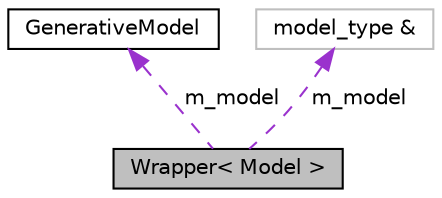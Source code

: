 digraph "Wrapper&lt; Model &gt;"
{
 // LATEX_PDF_SIZE
  edge [fontname="Helvetica",fontsize="10",labelfontname="Helvetica",labelfontsize="10"];
  node [fontname="Helvetica",fontsize="10",shape=record];
  Node1 [label="Wrapper\< Model \>",height=0.2,width=0.4,color="black", fillcolor="grey75", style="filled", fontcolor="black",tooltip=" "];
  Node2 -> Node1 [dir="back",color="darkorchid3",fontsize="10",style="dashed",label=" m_model" ,fontname="Helvetica"];
  Node2 [label="GenerativeModel",height=0.2,width=0.4,color="black", fillcolor="white", style="filled",URL="$class_generative_model.html",tooltip=" "];
  Node3 -> Node1 [dir="back",color="darkorchid3",fontsize="10",style="dashed",label=" m_model" ,fontname="Helvetica"];
  Node3 [label="model_type &",height=0.2,width=0.4,color="grey75", fillcolor="white", style="filled",tooltip=" "];
}
